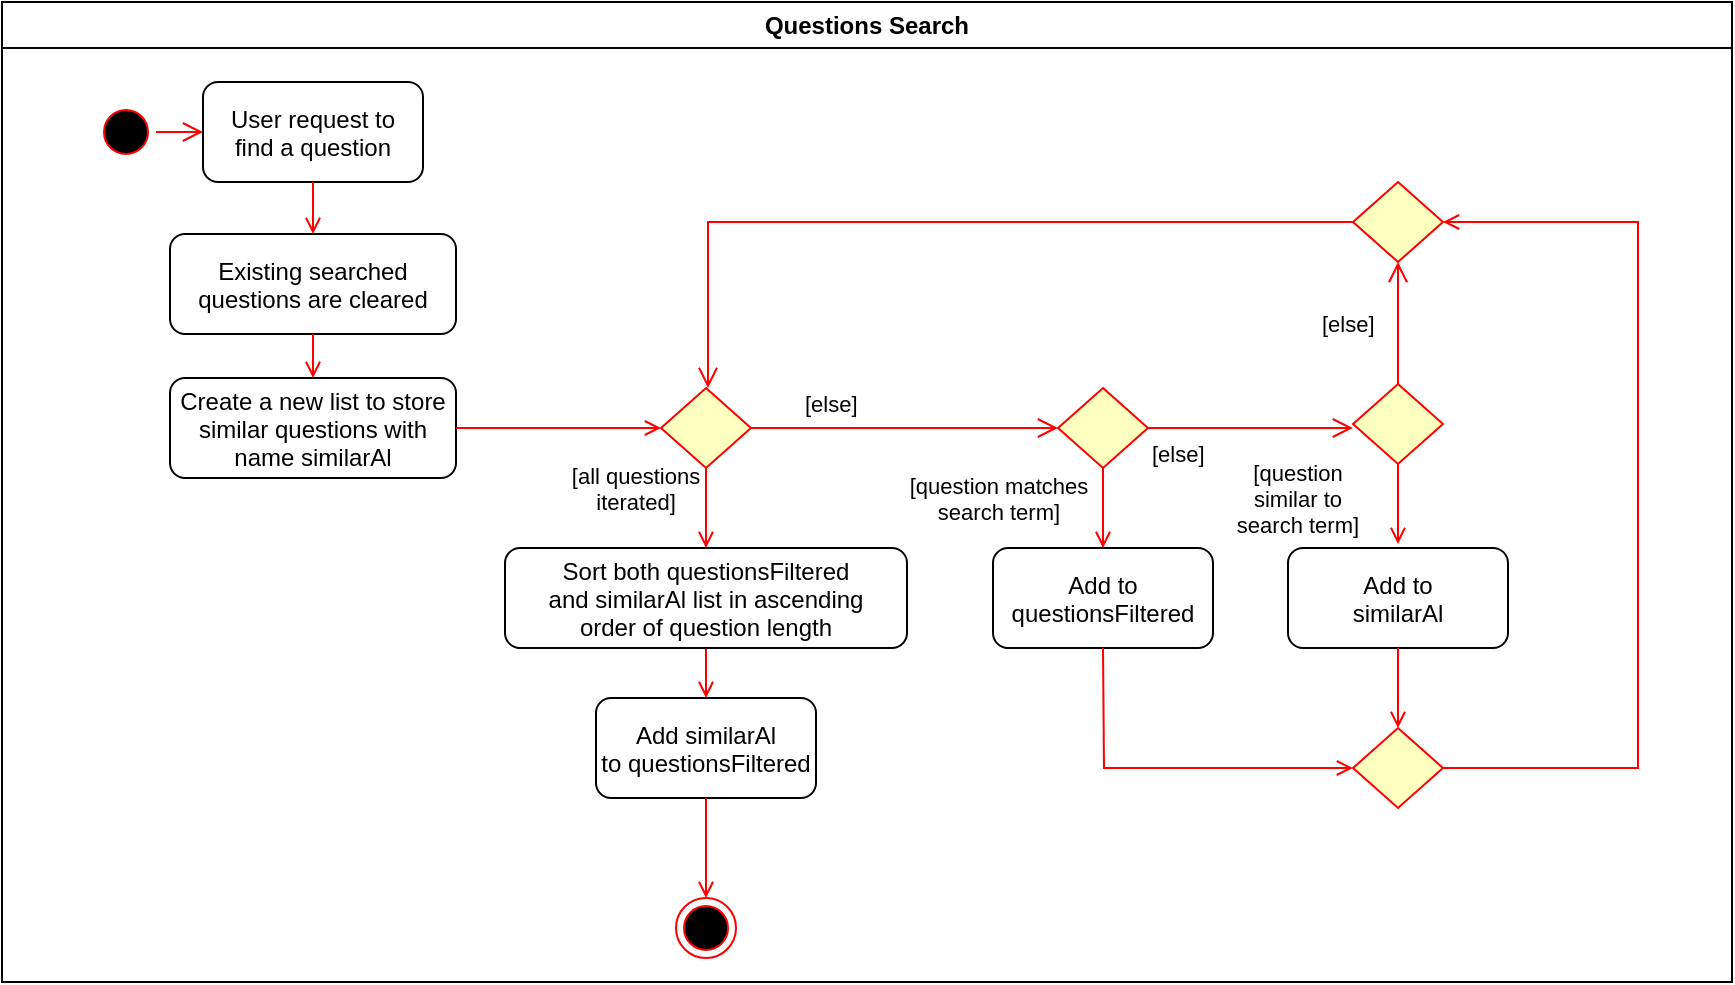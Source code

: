 <mxfile version="12.2.3" type="device" pages="1"><diagram name="Page-1" id="e7e014a7-5840-1c2e-5031-d8a46d1fe8dd"><mxGraphModel dx="1412" dy="740" grid="1" gridSize="10" guides="1" tooltips="1" connect="1" arrows="1" fold="1" page="1" pageScale="1" pageWidth="1169" pageHeight="826" background="#ffffff" math="0" shadow="0"><root><mxCell id="0"/><mxCell id="1" parent="0"/><mxCell id="3" value="Questions Search" style="swimlane;whiteSpace=wrap" parent="1" vertex="1"><mxGeometry x="160" y="90" width="865" height="490" as="geometry"/></mxCell><mxCell id="13" value="" style="ellipse;shape=startState;fillColor=#000000;strokeColor=#ff0000;" parent="3" vertex="1"><mxGeometry x="47" y="50" width="30" height="30" as="geometry"/></mxCell><mxCell id="14" value="" style="edgeStyle=elbowEdgeStyle;elbow=horizontal;verticalAlign=bottom;endArrow=open;endSize=8;strokeColor=#FF0000;endFill=1;rounded=0" parent="3" source="13" target="15" edge="1"><mxGeometry x="27" y="30" as="geometry"><mxPoint x="42" y="100" as="targetPoint"/></mxGeometry></mxCell><mxCell id="15" value="User request to&#10;find a question" style="rounded=1;" parent="3" vertex="1"><mxGeometry x="100.5" y="40" width="110" height="50" as="geometry"/></mxCell><mxCell id="18" value="Add similarAl&#10;to questionsFiltered" style="rounded=1;" parent="3" vertex="1"><mxGeometry x="297" y="348" width="110" height="50" as="geometry"/></mxCell><mxCell id="19" value="[all questions&#10;iterated]" style="endArrow=open;strokeColor=#FF0000;endFill=1;rounded=0;exitX=0.5;exitY=1;exitDx=0;exitDy=0;entryX=0.5;entryY=0;entryDx=0;entryDy=0;" parent="3" source="21" target="HjROkcEtCH2LE5vvlwpC-69" edge="1"><mxGeometry x="-0.5" y="-35" relative="1" as="geometry"><mxPoint x="352" y="265" as="sourcePoint"/><mxPoint as="offset"/></mxGeometry></mxCell><mxCell id="21" value="" style="rhombus;fillColor=#ffffc0;strokeColor=#ff0000;" parent="3" vertex="1"><mxGeometry x="329.5" y="193" width="45" height="40" as="geometry"/></mxCell><mxCell id="23" value="[else]" style="edgeStyle=elbowEdgeStyle;elbow=horizontal;align=left;verticalAlign=top;endArrow=open;endSize=8;strokeColor=#FF0000;endFill=1;rounded=0;exitX=1;exitY=0.5;exitDx=0;exitDy=0;" parent="3" source="21" edge="1"><mxGeometry x="0.005" y="57" relative="1" as="geometry"><mxPoint x="528" y="213" as="targetPoint"/><mxPoint x="425.5" y="213" as="sourcePoint"/><mxPoint x="-52" y="32" as="offset"/></mxGeometry></mxCell><mxCell id="30" value="Add to&#10;questionsFiltered" style="rounded=1;" parent="3" vertex="1"><mxGeometry x="495.5" y="273" width="110" height="50" as="geometry"/></mxCell><mxCell id="38" value="" style="ellipse;shape=endState;fillColor=#000000;strokeColor=#ff0000" parent="3" vertex="1"><mxGeometry x="337" y="448" width="30" height="30" as="geometry"/></mxCell><mxCell id="My4SKcVWuLoMBSxfjf1_-61" value="" style="endArrow=open;strokeColor=#FF0000;endFill=1;rounded=0;exitX=0.5;exitY=1;exitDx=0;exitDy=0;entryX=0.5;entryY=0;entryDx=0;entryDy=0;" parent="3" source="15" target="HjROkcEtCH2LE5vvlwpC-38" edge="1"><mxGeometry x="0.474" y="56" relative="1" as="geometry"><mxPoint x="61" y="170" as="sourcePoint"/><mxPoint x="61" y="208" as="targetPoint"/><mxPoint as="offset"/></mxGeometry></mxCell><mxCell id="My4SKcVWuLoMBSxfjf1_-64" value="" style="endArrow=open;strokeColor=#FF0000;endFill=1;rounded=0;entryX=0.5;entryY=0;entryDx=0;entryDy=0;exitX=0.5;exitY=1;exitDx=0;exitDy=0;" parent="3" source="HjROkcEtCH2LE5vvlwpC-69" target="18" edge="1"><mxGeometry x="-0.77" y="-15" relative="1" as="geometry"><mxPoint x="183" y="440" as="sourcePoint"/><mxPoint x="193" y="410" as="targetPoint"/><mxPoint as="offset"/></mxGeometry></mxCell><mxCell id="HjROkcEtCH2LE5vvlwpC-38" value="Existing searched&#10;questions are cleared" style="rounded=1;" parent="3" vertex="1"><mxGeometry x="84" y="116" width="143" height="50" as="geometry"/></mxCell><mxCell id="HjROkcEtCH2LE5vvlwpC-44" value="[question matches&#10;search term]" style="endArrow=open;strokeColor=#FF0000;endFill=1;rounded=0;exitX=0.5;exitY=1;exitDx=0;exitDy=0;" parent="3" source="HjROkcEtCH2LE5vvlwpC-45" edge="1"><mxGeometry x="-0.25" y="-52" relative="1" as="geometry"><mxPoint x="260.5" y="163" as="sourcePoint"/><mxPoint as="offset"/><mxPoint x="550.5" y="273" as="targetPoint"/></mxGeometry></mxCell><mxCell id="HjROkcEtCH2LE5vvlwpC-45" value="" style="rhombus;fillColor=#ffffc0;strokeColor=#ff0000;" parent="3" vertex="1"><mxGeometry x="528" y="193" width="45" height="40" as="geometry"/></mxCell><mxCell id="HjROkcEtCH2LE5vvlwpC-46" value="[else]" style="edgeStyle=elbowEdgeStyle;elbow=horizontal;align=left;verticalAlign=top;endArrow=open;endSize=8;strokeColor=#FF0000;endFill=1;rounded=0" parent="3" source="HjROkcEtCH2LE5vvlwpC-45" edge="1"><mxGeometry x="-1" relative="1" as="geometry"><mxPoint x="675.5" y="213" as="targetPoint"/></mxGeometry></mxCell><mxCell id="HjROkcEtCH2LE5vvlwpC-51" value="[question&#10;similar to&#10;search term]" style="endArrow=open;strokeColor=#FF0000;endFill=1;rounded=0;exitX=0.5;exitY=1;exitDx=0;exitDy=0;" parent="3" source="HjROkcEtCH2LE5vvlwpC-52" edge="1"><mxGeometry x="-0.15" y="-50" relative="1" as="geometry"><mxPoint x="118" y="59" as="sourcePoint"/><mxPoint as="offset"/><mxPoint x="698" y="271" as="targetPoint"/></mxGeometry></mxCell><mxCell id="HjROkcEtCH2LE5vvlwpC-52" value="" style="rhombus;fillColor=#ffffc0;strokeColor=#ff0000;" parent="3" vertex="1"><mxGeometry x="675.5" y="191" width="45" height="40" as="geometry"/></mxCell><mxCell id="HjROkcEtCH2LE5vvlwpC-53" value="" style="edgeStyle=elbowEdgeStyle;elbow=horizontal;align=left;verticalAlign=top;endArrow=open;endSize=8;strokeColor=#FF0000;endFill=1;rounded=0;exitX=0;exitY=0.5;exitDx=0;exitDy=0;" parent="3" source="HjROkcEtCH2LE5vvlwpC-65" edge="1"><mxGeometry x="0.691" y="265" relative="1" as="geometry"><mxPoint x="353" y="193" as="targetPoint"/><Array as="points"><mxPoint x="353" y="110"/><mxPoint x="343" y="110"/></Array><mxPoint as="offset"/></mxGeometry></mxCell><mxCell id="HjROkcEtCH2LE5vvlwpC-54" value="Add to&#10;similarAl" style="rounded=1;" parent="3" vertex="1"><mxGeometry x="643" y="273" width="110" height="50" as="geometry"/></mxCell><mxCell id="HjROkcEtCH2LE5vvlwpC-55" value="Create a new list to store&#10;similar questions with&#10;name similarAl" style="rounded=1;" parent="3" vertex="1"><mxGeometry x="84" y="188" width="143" height="50" as="geometry"/></mxCell><mxCell id="HjROkcEtCH2LE5vvlwpC-59" value="" style="endArrow=open;strokeColor=#FF0000;endFill=1;rounded=0;exitX=0.5;exitY=1;exitDx=0;exitDy=0;entryX=0.5;entryY=0;entryDx=0;entryDy=0;" parent="3" source="HjROkcEtCH2LE5vvlwpC-38" target="HjROkcEtCH2LE5vvlwpC-55" edge="1"><mxGeometry x="0.474" y="56" relative="1" as="geometry"><mxPoint x="165.5" y="100" as="sourcePoint"/><mxPoint x="165.5" y="126" as="targetPoint"/><mxPoint as="offset"/></mxGeometry></mxCell><mxCell id="HjROkcEtCH2LE5vvlwpC-60" value="" style="endArrow=open;strokeColor=#FF0000;endFill=1;rounded=0;exitX=1;exitY=0.5;exitDx=0;exitDy=0;entryX=0;entryY=0.5;entryDx=0;entryDy=0;" parent="3" source="HjROkcEtCH2LE5vvlwpC-55" target="21" edge="1"><mxGeometry x="0.474" y="56" relative="1" as="geometry"><mxPoint x="92" y="245" as="sourcePoint"/><mxPoint x="92" y="271" as="targetPoint"/><mxPoint as="offset"/></mxGeometry></mxCell><mxCell id="HjROkcEtCH2LE5vvlwpC-61" value="" style="rhombus;fillColor=#ffffc0;strokeColor=#ff0000;" parent="3" vertex="1"><mxGeometry x="675.5" y="363" width="45" height="40" as="geometry"/></mxCell><mxCell id="HjROkcEtCH2LE5vvlwpC-63" value="" style="endArrow=open;strokeColor=#FF0000;endFill=1;rounded=0;exitX=0.5;exitY=1;exitDx=0;exitDy=0;entryX=0;entryY=0.5;entryDx=0;entryDy=0;" parent="3" source="30" target="HjROkcEtCH2LE5vvlwpC-61" edge="1"><mxGeometry x="-0.77" y="-15" relative="1" as="geometry"><mxPoint x="412" y="333" as="sourcePoint"/><mxPoint x="412" y="373" as="targetPoint"/><mxPoint as="offset"/><Array as="points"><mxPoint x="551" y="383"/></Array></mxGeometry></mxCell><mxCell id="HjROkcEtCH2LE5vvlwpC-64" value="" style="endArrow=open;strokeColor=#FF0000;endFill=1;rounded=0;exitX=0.5;exitY=1;exitDx=0;exitDy=0;entryX=0.5;entryY=0;entryDx=0;entryDy=0;" parent="3" source="HjROkcEtCH2LE5vvlwpC-54" target="HjROkcEtCH2LE5vvlwpC-61" edge="1"><mxGeometry x="-0.15" y="-50" relative="1" as="geometry"><mxPoint x="708" y="241" as="sourcePoint"/><mxPoint as="offset"/><mxPoint x="708" y="281" as="targetPoint"/></mxGeometry></mxCell><mxCell id="HjROkcEtCH2LE5vvlwpC-65" value="" style="rhombus;fillColor=#ffffc0;strokeColor=#ff0000;" parent="3" vertex="1"><mxGeometry x="675.5" y="90" width="45" height="40" as="geometry"/></mxCell><mxCell id="HjROkcEtCH2LE5vvlwpC-66" value="[else]" style="edgeStyle=elbowEdgeStyle;elbow=horizontal;align=left;verticalAlign=top;endArrow=open;endSize=8;strokeColor=#FF0000;endFill=1;rounded=0;exitX=0.5;exitY=0;exitDx=0;exitDy=0;entryX=0.5;entryY=1;entryDx=0;entryDy=0;" parent="3" source="HjROkcEtCH2LE5vvlwpC-52" target="HjROkcEtCH2LE5vvlwpC-65" edge="1"><mxGeometry x="0.41" y="40" relative="1" as="geometry"><mxPoint x="698" y="138" as="targetPoint"/><mxPoint x="686" y="120" as="sourcePoint"/><Array as="points"><mxPoint x="698" y="158"/></Array><mxPoint as="offset"/></mxGeometry></mxCell><mxCell id="HjROkcEtCH2LE5vvlwpC-67" value="" style="endArrow=open;strokeColor=#FF0000;endFill=1;rounded=0;exitX=1;exitY=0.5;exitDx=0;exitDy=0;entryX=1;entryY=0.5;entryDx=0;entryDy=0;" parent="3" source="HjROkcEtCH2LE5vvlwpC-61" target="HjROkcEtCH2LE5vvlwpC-65" edge="1"><mxGeometry x="-0.77" y="-15" relative="1" as="geometry"><mxPoint x="560.5" y="333" as="sourcePoint"/><mxPoint x="685.5" y="393" as="targetPoint"/><mxPoint as="offset"/><Array as="points"><mxPoint x="818" y="383"/><mxPoint x="818" y="110"/></Array></mxGeometry></mxCell><mxCell id="HjROkcEtCH2LE5vvlwpC-69" value="Sort both questionsFiltered&#10;and similarAl list in ascending&#10;order of question length" style="rounded=1;" parent="3" vertex="1"><mxGeometry x="251.5" y="273" width="201" height="50" as="geometry"/></mxCell><mxCell id="HjROkcEtCH2LE5vvlwpC-72" value="" style="endArrow=open;strokeColor=#FF0000;endFill=1;rounded=0;exitX=0.5;exitY=1;exitDx=0;exitDy=0;entryX=0.5;entryY=0;entryDx=0;entryDy=0;" parent="3" source="18" target="38" edge="1"><mxGeometry x="-0.77" y="-15" relative="1" as="geometry"><mxPoint x="362" y="418" as="sourcePoint"/><mxPoint x="223" y="340" as="targetPoint"/><mxPoint as="offset"/></mxGeometry></mxCell></root></mxGraphModel></diagram></mxfile>